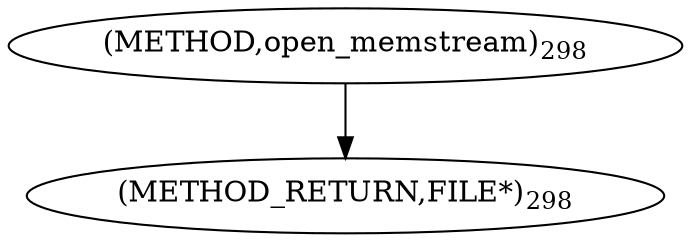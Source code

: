 digraph "open_memstream" {  
"30148" [label = <(METHOD,open_memstream)<SUB>298</SUB>> ]
"30151" [label = <(METHOD_RETURN,FILE*)<SUB>298</SUB>> ]
  "30148" -> "30151" 
}
